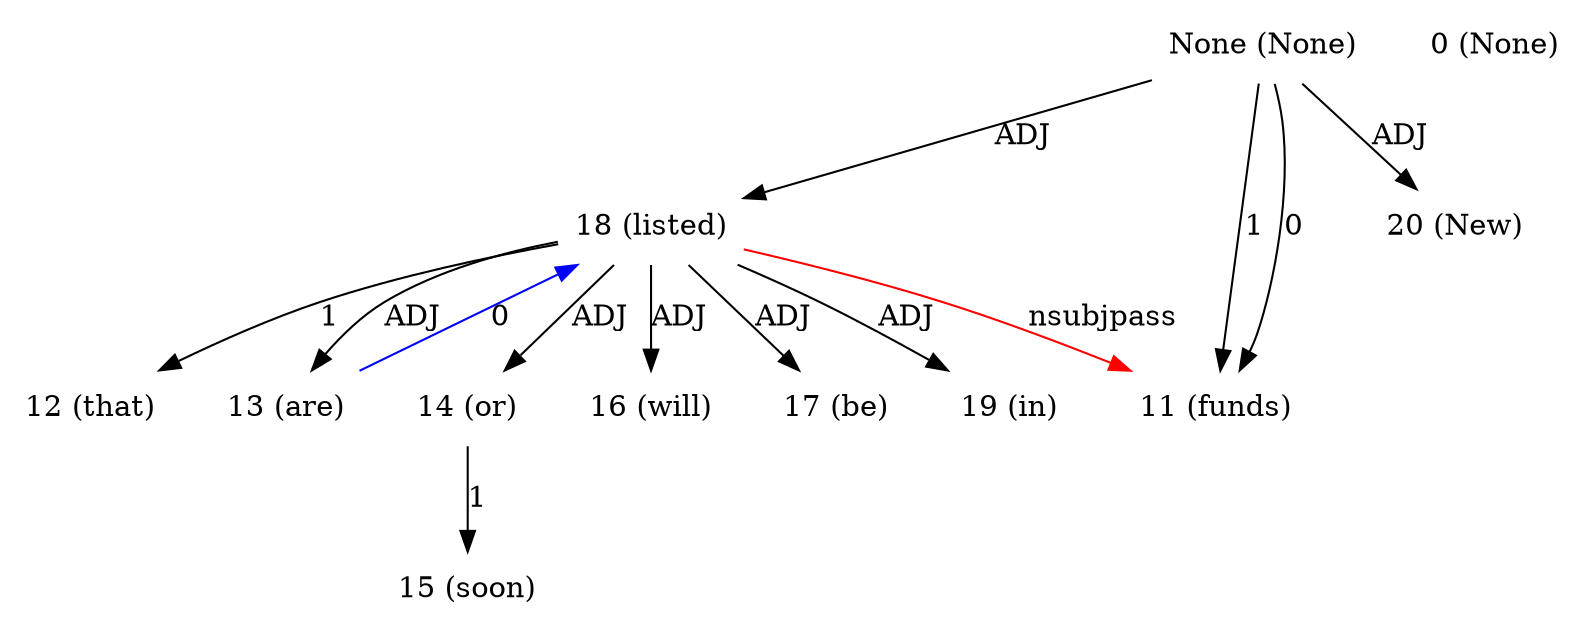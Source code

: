 digraph G{
edge [dir=forward]
node [shape=plaintext]

None [label="None (None)"]
None -> 18 [label="ADJ"]
None [label="None (None)"]
None -> 11 [label="1"]
None [label="None (None)"]
None -> 11 [label="0"]
None [label="None (None)"]
None -> 20 [label="ADJ"]
0 [label="0 (None)"]
11 [label="11 (funds)"]
18 -> 11 [label="nsubjpass", color="red"]
12 [label="12 (that)"]
13 [label="13 (are)"]
13 -> 18 [label="0", color="blue"]
14 [label="14 (or)"]
14 -> 15 [label="1"]
15 [label="15 (soon)"]
16 [label="16 (will)"]
17 [label="17 (be)"]
18 [label="18 (listed)"]
18 -> 12 [label="1"]
18 -> 13 [label="ADJ"]
18 -> 14 [label="ADJ"]
18 -> 16 [label="ADJ"]
18 -> 17 [label="ADJ"]
18 -> 19 [label="ADJ"]
19 [label="19 (in)"]
20 [label="20 (New)"]
}
